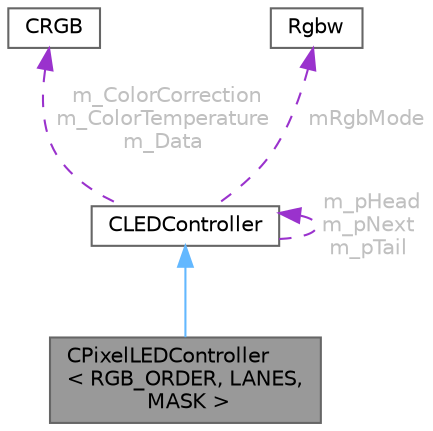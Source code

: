 digraph "CPixelLEDController&lt; RGB_ORDER, LANES, MASK &gt;"
{
 // LATEX_PDF_SIZE
  bgcolor="transparent";
  edge [fontname=Helvetica,fontsize=10,labelfontname=Helvetica,labelfontsize=10];
  node [fontname=Helvetica,fontsize=10,shape=box,height=0.2,width=0.4];
  Node1 [id="Node000001",label="CPixelLEDController\l\< RGB_ORDER, LANES,\l MASK \>",height=0.2,width=0.4,color="gray40", fillcolor="grey60", style="filled", fontcolor="black",tooltip="Template extension of the CLEDController class."];
  Node2 -> Node1 [id="edge1_Node000001_Node000002",dir="back",color="steelblue1",style="solid",tooltip=" "];
  Node2 [id="Node000002",label="CLEDController",height=0.2,width=0.4,color="gray40", fillcolor="white", style="filled",URL="$d6/d2c/class_c_l_e_d_controller.html",tooltip="Base definition for an LED controller."];
  Node3 -> Node2 [id="edge2_Node000002_Node000003",dir="back",color="darkorchid3",style="dashed",tooltip=" ",label=" m_ColorCorrection\nm_ColorTemperature\nm_Data",fontcolor="grey" ];
  Node3 [id="Node000003",label="CRGB",height=0.2,width=0.4,color="gray40", fillcolor="white", style="filled",URL="$db/d87/group___pixel_types.html#d7/d82/struct_c_r_g_b",tooltip="Representation of an RGB pixel (Red, Green, Blue)"];
  Node2 -> Node2 [id="edge3_Node000002_Node000002",dir="back",color="darkorchid3",style="dashed",tooltip=" ",label=" m_pHead\nm_pNext\nm_pTail",fontcolor="grey" ];
  Node4 -> Node2 [id="edge4_Node000002_Node000004",dir="back",color="darkorchid3",style="dashed",tooltip=" ",label=" mRgbMode",fontcolor="grey" ];
  Node4 [id="Node000004",label="Rgbw",height=0.2,width=0.4,color="gray40", fillcolor="white", style="filled",URL="$db/d74/struct_rgbw.html",tooltip=" "];
}
